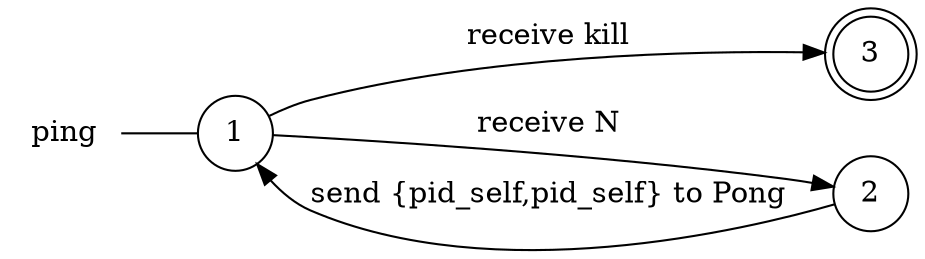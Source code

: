 digraph ping {
	rankdir="LR";
	n_0 [label="ping", shape="plaintext"];
	n_1 [id="1", shape=circle, label="1"];
	n_0 -> n_1 [arrowhead=none];
	n_2 [id="2", shape=doublecircle, label="3"];
	n_3 [id="3", shape=circle, label="2"];

	n_1 -> n_2 [id="[$e|1]", label="receive kill"];
	n_3 -> n_1 [id="[$e|5]", label="send {pid_self,pid_self} to Pong"];
	n_1 -> n_3 [id="[$e|2]", label="receive N"];
}
